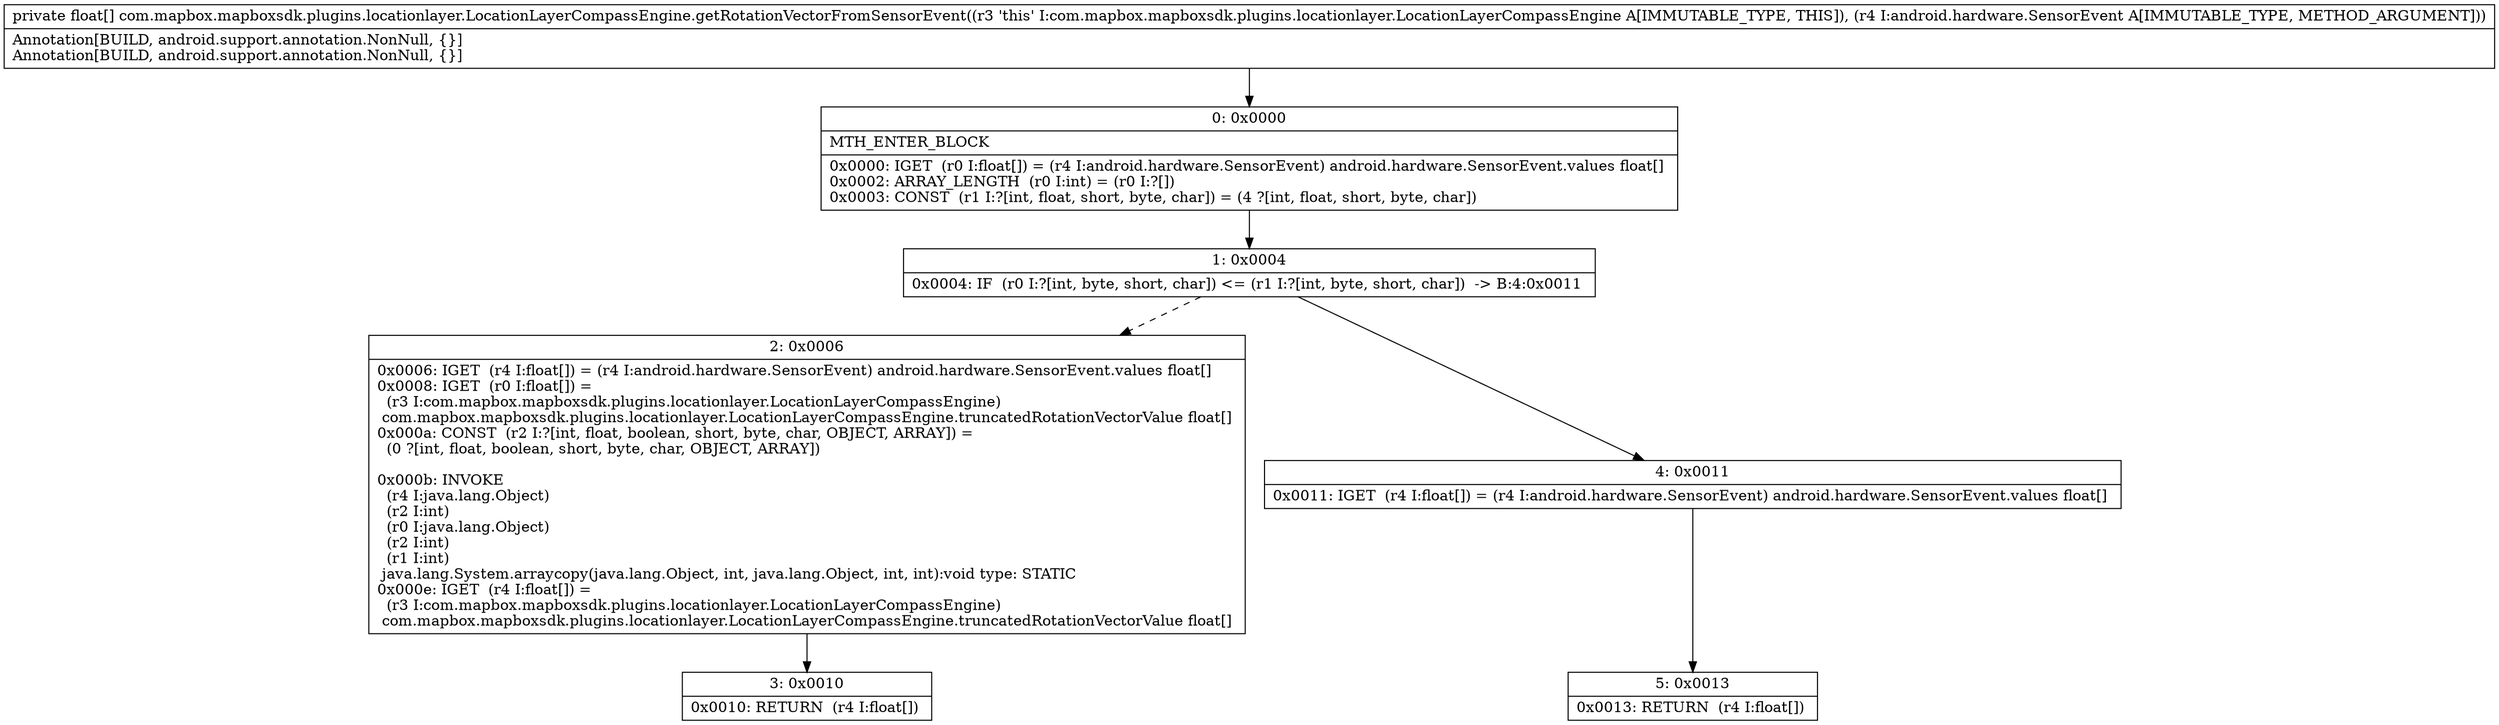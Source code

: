 digraph "CFG forcom.mapbox.mapboxsdk.plugins.locationlayer.LocationLayerCompassEngine.getRotationVectorFromSensorEvent(Landroid\/hardware\/SensorEvent;)[F" {
Node_0 [shape=record,label="{0\:\ 0x0000|MTH_ENTER_BLOCK\l|0x0000: IGET  (r0 I:float[]) = (r4 I:android.hardware.SensorEvent) android.hardware.SensorEvent.values float[] \l0x0002: ARRAY_LENGTH  (r0 I:int) = (r0 I:?[]) \l0x0003: CONST  (r1 I:?[int, float, short, byte, char]) = (4 ?[int, float, short, byte, char]) \l}"];
Node_1 [shape=record,label="{1\:\ 0x0004|0x0004: IF  (r0 I:?[int, byte, short, char]) \<= (r1 I:?[int, byte, short, char])  \-\> B:4:0x0011 \l}"];
Node_2 [shape=record,label="{2\:\ 0x0006|0x0006: IGET  (r4 I:float[]) = (r4 I:android.hardware.SensorEvent) android.hardware.SensorEvent.values float[] \l0x0008: IGET  (r0 I:float[]) = \l  (r3 I:com.mapbox.mapboxsdk.plugins.locationlayer.LocationLayerCompassEngine)\l com.mapbox.mapboxsdk.plugins.locationlayer.LocationLayerCompassEngine.truncatedRotationVectorValue float[] \l0x000a: CONST  (r2 I:?[int, float, boolean, short, byte, char, OBJECT, ARRAY]) = \l  (0 ?[int, float, boolean, short, byte, char, OBJECT, ARRAY])\l \l0x000b: INVOKE  \l  (r4 I:java.lang.Object)\l  (r2 I:int)\l  (r0 I:java.lang.Object)\l  (r2 I:int)\l  (r1 I:int)\l java.lang.System.arraycopy(java.lang.Object, int, java.lang.Object, int, int):void type: STATIC \l0x000e: IGET  (r4 I:float[]) = \l  (r3 I:com.mapbox.mapboxsdk.plugins.locationlayer.LocationLayerCompassEngine)\l com.mapbox.mapboxsdk.plugins.locationlayer.LocationLayerCompassEngine.truncatedRotationVectorValue float[] \l}"];
Node_3 [shape=record,label="{3\:\ 0x0010|0x0010: RETURN  (r4 I:float[]) \l}"];
Node_4 [shape=record,label="{4\:\ 0x0011|0x0011: IGET  (r4 I:float[]) = (r4 I:android.hardware.SensorEvent) android.hardware.SensorEvent.values float[] \l}"];
Node_5 [shape=record,label="{5\:\ 0x0013|0x0013: RETURN  (r4 I:float[]) \l}"];
MethodNode[shape=record,label="{private float[] com.mapbox.mapboxsdk.plugins.locationlayer.LocationLayerCompassEngine.getRotationVectorFromSensorEvent((r3 'this' I:com.mapbox.mapboxsdk.plugins.locationlayer.LocationLayerCompassEngine A[IMMUTABLE_TYPE, THIS]), (r4 I:android.hardware.SensorEvent A[IMMUTABLE_TYPE, METHOD_ARGUMENT]))  | Annotation[BUILD, android.support.annotation.NonNull, \{\}]\lAnnotation[BUILD, android.support.annotation.NonNull, \{\}]\l}"];
MethodNode -> Node_0;
Node_0 -> Node_1;
Node_1 -> Node_2[style=dashed];
Node_1 -> Node_4;
Node_2 -> Node_3;
Node_4 -> Node_5;
}

